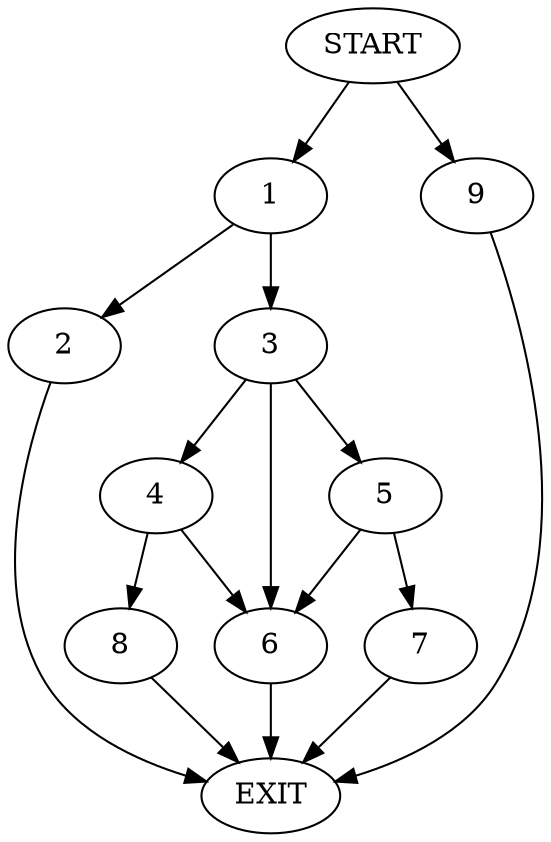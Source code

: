 digraph {
0 [label="START"]
10 [label="EXIT"]
0 -> 1
1 -> 2
1 -> 3
2 -> 10
3 -> 4
3 -> 5
3 -> 6
5 -> 6
5 -> 7
6 -> 10
4 -> 6
4 -> 8
0 -> 9
9 -> 10
7 -> 10
8 -> 10
}
